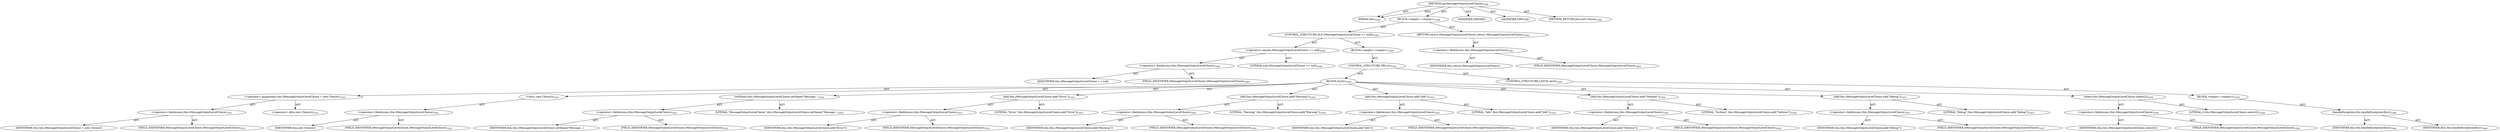 digraph "getMessageOutputLevelChoice" {  
"111669149753" [label = <(METHOD,getMessageOutputLevelChoice)<SUB>1048</SUB>> ]
"115964117038" [label = <(PARAM,this)<SUB>1048</SUB>> ]
"25769803975" [label = <(BLOCK,&lt;empty&gt;,&lt;empty&gt;)<SUB>1048</SUB>> ]
"47244640389" [label = <(CONTROL_STRUCTURE,IF,if (iMessageOutputLevelChoice == null))<SUB>1049</SUB>> ]
"30064772184" [label = <(&lt;operator&gt;.equals,iMessageOutputLevelChoice == null)<SUB>1049</SUB>> ]
"30064772185" [label = <(&lt;operator&gt;.fieldAccess,this.iMessageOutputLevelChoice)<SUB>1049</SUB>> ]
"68719477447" [label = <(IDENTIFIER,this,iMessageOutputLevelChoice == null)> ]
"55834575244" [label = <(FIELD_IDENTIFIER,iMessageOutputLevelChoice,iMessageOutputLevelChoice)<SUB>1049</SUB>> ]
"90194313452" [label = <(LITERAL,null,iMessageOutputLevelChoice == null)<SUB>1049</SUB>> ]
"25769803976" [label = <(BLOCK,&lt;empty&gt;,&lt;empty&gt;)<SUB>1049</SUB>> ]
"47244640390" [label = <(CONTROL_STRUCTURE,TRY,try)<SUB>1050</SUB>> ]
"25769803977" [label = <(BLOCK,try,try)<SUB>1050</SUB>> ]
"30064772186" [label = <(&lt;operator&gt;.assignment,this.iMessageOutputLevelChoice = new Choice())<SUB>1051</SUB>> ]
"30064772187" [label = <(&lt;operator&gt;.fieldAccess,this.iMessageOutputLevelChoice)<SUB>1051</SUB>> ]
"68719477448" [label = <(IDENTIFIER,this,this.iMessageOutputLevelChoice = new Choice())> ]
"55834575245" [label = <(FIELD_IDENTIFIER,iMessageOutputLevelChoice,iMessageOutputLevelChoice)<SUB>1051</SUB>> ]
"30064772188" [label = <(&lt;operator&gt;.alloc,new Choice())<SUB>1051</SUB>> ]
"30064772189" [label = <(&lt;init&gt;,new Choice())<SUB>1051</SUB>> ]
"30064772190" [label = <(&lt;operator&gt;.fieldAccess,this.iMessageOutputLevelChoice)<SUB>1051</SUB>> ]
"68719477449" [label = <(IDENTIFIER,this,new Choice())> ]
"55834575246" [label = <(FIELD_IDENTIFIER,iMessageOutputLevelChoice,iMessageOutputLevelChoice)<SUB>1051</SUB>> ]
"30064772191" [label = <(setName,this.iMessageOutputLevelChoice.setName(&quot;Message...)<SUB>1052</SUB>> ]
"30064772192" [label = <(&lt;operator&gt;.fieldAccess,this.iMessageOutputLevelChoice)<SUB>1052</SUB>> ]
"68719477450" [label = <(IDENTIFIER,this,this.iMessageOutputLevelChoice.setName(&quot;Message...)> ]
"55834575247" [label = <(FIELD_IDENTIFIER,iMessageOutputLevelChoice,iMessageOutputLevelChoice)<SUB>1052</SUB>> ]
"90194313453" [label = <(LITERAL,&quot;MessageOutputLevelChoice&quot;,this.iMessageOutputLevelChoice.setName(&quot;Message...)<SUB>1052</SUB>> ]
"30064772193" [label = <(add,this.iMessageOutputLevelChoice.add(&quot;Error&quot;))<SUB>1053</SUB>> ]
"30064772194" [label = <(&lt;operator&gt;.fieldAccess,this.iMessageOutputLevelChoice)<SUB>1053</SUB>> ]
"68719477451" [label = <(IDENTIFIER,this,this.iMessageOutputLevelChoice.add(&quot;Error&quot;))> ]
"55834575248" [label = <(FIELD_IDENTIFIER,iMessageOutputLevelChoice,iMessageOutputLevelChoice)<SUB>1053</SUB>> ]
"90194313454" [label = <(LITERAL,&quot;Error&quot;,this.iMessageOutputLevelChoice.add(&quot;Error&quot;))<SUB>1053</SUB>> ]
"30064772195" [label = <(add,this.iMessageOutputLevelChoice.add(&quot;Warning&quot;))<SUB>1054</SUB>> ]
"30064772196" [label = <(&lt;operator&gt;.fieldAccess,this.iMessageOutputLevelChoice)<SUB>1054</SUB>> ]
"68719477452" [label = <(IDENTIFIER,this,this.iMessageOutputLevelChoice.add(&quot;Warning&quot;))> ]
"55834575249" [label = <(FIELD_IDENTIFIER,iMessageOutputLevelChoice,iMessageOutputLevelChoice)<SUB>1054</SUB>> ]
"90194313455" [label = <(LITERAL,&quot;Warning&quot;,this.iMessageOutputLevelChoice.add(&quot;Warning&quot;))<SUB>1054</SUB>> ]
"30064772197" [label = <(add,this.iMessageOutputLevelChoice.add(&quot;Info&quot;))<SUB>1055</SUB>> ]
"30064772198" [label = <(&lt;operator&gt;.fieldAccess,this.iMessageOutputLevelChoice)<SUB>1055</SUB>> ]
"68719477453" [label = <(IDENTIFIER,this,this.iMessageOutputLevelChoice.add(&quot;Info&quot;))> ]
"55834575250" [label = <(FIELD_IDENTIFIER,iMessageOutputLevelChoice,iMessageOutputLevelChoice)<SUB>1055</SUB>> ]
"90194313456" [label = <(LITERAL,&quot;Info&quot;,this.iMessageOutputLevelChoice.add(&quot;Info&quot;))<SUB>1055</SUB>> ]
"30064772199" [label = <(add,this.iMessageOutputLevelChoice.add(&quot;Verbose&quot;))<SUB>1056</SUB>> ]
"30064772200" [label = <(&lt;operator&gt;.fieldAccess,this.iMessageOutputLevelChoice)<SUB>1056</SUB>> ]
"68719477454" [label = <(IDENTIFIER,this,this.iMessageOutputLevelChoice.add(&quot;Verbose&quot;))> ]
"55834575251" [label = <(FIELD_IDENTIFIER,iMessageOutputLevelChoice,iMessageOutputLevelChoice)<SUB>1056</SUB>> ]
"90194313457" [label = <(LITERAL,&quot;Verbose&quot;,this.iMessageOutputLevelChoice.add(&quot;Verbose&quot;))<SUB>1056</SUB>> ]
"30064772201" [label = <(add,this.iMessageOutputLevelChoice.add(&quot;Debug&quot;))<SUB>1057</SUB>> ]
"30064772202" [label = <(&lt;operator&gt;.fieldAccess,this.iMessageOutputLevelChoice)<SUB>1057</SUB>> ]
"68719477455" [label = <(IDENTIFIER,this,this.iMessageOutputLevelChoice.add(&quot;Debug&quot;))> ]
"55834575252" [label = <(FIELD_IDENTIFIER,iMessageOutputLevelChoice,iMessageOutputLevelChoice)<SUB>1057</SUB>> ]
"90194313458" [label = <(LITERAL,&quot;Debug&quot;,this.iMessageOutputLevelChoice.add(&quot;Debug&quot;))<SUB>1057</SUB>> ]
"30064772203" [label = <(select,this.iMessageOutputLevelChoice.select(2))<SUB>1058</SUB>> ]
"30064772204" [label = <(&lt;operator&gt;.fieldAccess,this.iMessageOutputLevelChoice)<SUB>1058</SUB>> ]
"68719477456" [label = <(IDENTIFIER,this,this.iMessageOutputLevelChoice.select(2))> ]
"55834575253" [label = <(FIELD_IDENTIFIER,iMessageOutputLevelChoice,iMessageOutputLevelChoice)<SUB>1058</SUB>> ]
"90194313459" [label = <(LITERAL,2,this.iMessageOutputLevelChoice.select(2))<SUB>1058</SUB>> ]
"47244640391" [label = <(CONTROL_STRUCTURE,CATCH,catch)<SUB>1059</SUB>> ]
"25769803978" [label = <(BLOCK,&lt;empty&gt;,&lt;empty&gt;)<SUB>1059</SUB>> ]
"30064772205" [label = <(handleException,this.handleException(iExc))<SUB>1060</SUB>> ]
"68719476906" [label = <(IDENTIFIER,this,this.handleException(iExc))<SUB>1060</SUB>> ]
"68719477457" [label = <(IDENTIFIER,iExc,this.handleException(iExc))<SUB>1060</SUB>> ]
"146028888093" [label = <(RETURN,return iMessageOutputLevelChoice;,return iMessageOutputLevelChoice;)<SUB>1063</SUB>> ]
"30064772206" [label = <(&lt;operator&gt;.fieldAccess,this.iMessageOutputLevelChoice)<SUB>1063</SUB>> ]
"68719477458" [label = <(IDENTIFIER,this,return iMessageOutputLevelChoice;)> ]
"55834575254" [label = <(FIELD_IDENTIFIER,iMessageOutputLevelChoice,iMessageOutputLevelChoice)<SUB>1063</SUB>> ]
"133143986336" [label = <(MODIFIER,PRIVATE)> ]
"133143986337" [label = <(MODIFIER,VIRTUAL)> ]
"128849018937" [label = <(METHOD_RETURN,java.awt.Choice)<SUB>1048</SUB>> ]
  "111669149753" -> "115964117038"  [ label = "AST: "] 
  "111669149753" -> "25769803975"  [ label = "AST: "] 
  "111669149753" -> "133143986336"  [ label = "AST: "] 
  "111669149753" -> "133143986337"  [ label = "AST: "] 
  "111669149753" -> "128849018937"  [ label = "AST: "] 
  "25769803975" -> "47244640389"  [ label = "AST: "] 
  "25769803975" -> "146028888093"  [ label = "AST: "] 
  "47244640389" -> "30064772184"  [ label = "AST: "] 
  "47244640389" -> "25769803976"  [ label = "AST: "] 
  "30064772184" -> "30064772185"  [ label = "AST: "] 
  "30064772184" -> "90194313452"  [ label = "AST: "] 
  "30064772185" -> "68719477447"  [ label = "AST: "] 
  "30064772185" -> "55834575244"  [ label = "AST: "] 
  "25769803976" -> "47244640390"  [ label = "AST: "] 
  "47244640390" -> "25769803977"  [ label = "AST: "] 
  "47244640390" -> "47244640391"  [ label = "AST: "] 
  "25769803977" -> "30064772186"  [ label = "AST: "] 
  "25769803977" -> "30064772189"  [ label = "AST: "] 
  "25769803977" -> "30064772191"  [ label = "AST: "] 
  "25769803977" -> "30064772193"  [ label = "AST: "] 
  "25769803977" -> "30064772195"  [ label = "AST: "] 
  "25769803977" -> "30064772197"  [ label = "AST: "] 
  "25769803977" -> "30064772199"  [ label = "AST: "] 
  "25769803977" -> "30064772201"  [ label = "AST: "] 
  "25769803977" -> "30064772203"  [ label = "AST: "] 
  "30064772186" -> "30064772187"  [ label = "AST: "] 
  "30064772186" -> "30064772188"  [ label = "AST: "] 
  "30064772187" -> "68719477448"  [ label = "AST: "] 
  "30064772187" -> "55834575245"  [ label = "AST: "] 
  "30064772189" -> "30064772190"  [ label = "AST: "] 
  "30064772190" -> "68719477449"  [ label = "AST: "] 
  "30064772190" -> "55834575246"  [ label = "AST: "] 
  "30064772191" -> "30064772192"  [ label = "AST: "] 
  "30064772191" -> "90194313453"  [ label = "AST: "] 
  "30064772192" -> "68719477450"  [ label = "AST: "] 
  "30064772192" -> "55834575247"  [ label = "AST: "] 
  "30064772193" -> "30064772194"  [ label = "AST: "] 
  "30064772193" -> "90194313454"  [ label = "AST: "] 
  "30064772194" -> "68719477451"  [ label = "AST: "] 
  "30064772194" -> "55834575248"  [ label = "AST: "] 
  "30064772195" -> "30064772196"  [ label = "AST: "] 
  "30064772195" -> "90194313455"  [ label = "AST: "] 
  "30064772196" -> "68719477452"  [ label = "AST: "] 
  "30064772196" -> "55834575249"  [ label = "AST: "] 
  "30064772197" -> "30064772198"  [ label = "AST: "] 
  "30064772197" -> "90194313456"  [ label = "AST: "] 
  "30064772198" -> "68719477453"  [ label = "AST: "] 
  "30064772198" -> "55834575250"  [ label = "AST: "] 
  "30064772199" -> "30064772200"  [ label = "AST: "] 
  "30064772199" -> "90194313457"  [ label = "AST: "] 
  "30064772200" -> "68719477454"  [ label = "AST: "] 
  "30064772200" -> "55834575251"  [ label = "AST: "] 
  "30064772201" -> "30064772202"  [ label = "AST: "] 
  "30064772201" -> "90194313458"  [ label = "AST: "] 
  "30064772202" -> "68719477455"  [ label = "AST: "] 
  "30064772202" -> "55834575252"  [ label = "AST: "] 
  "30064772203" -> "30064772204"  [ label = "AST: "] 
  "30064772203" -> "90194313459"  [ label = "AST: "] 
  "30064772204" -> "68719477456"  [ label = "AST: "] 
  "30064772204" -> "55834575253"  [ label = "AST: "] 
  "47244640391" -> "25769803978"  [ label = "AST: "] 
  "25769803978" -> "30064772205"  [ label = "AST: "] 
  "30064772205" -> "68719476906"  [ label = "AST: "] 
  "30064772205" -> "68719477457"  [ label = "AST: "] 
  "146028888093" -> "30064772206"  [ label = "AST: "] 
  "30064772206" -> "68719477458"  [ label = "AST: "] 
  "30064772206" -> "55834575254"  [ label = "AST: "] 
  "111669149753" -> "115964117038"  [ label = "DDG: "] 
}
